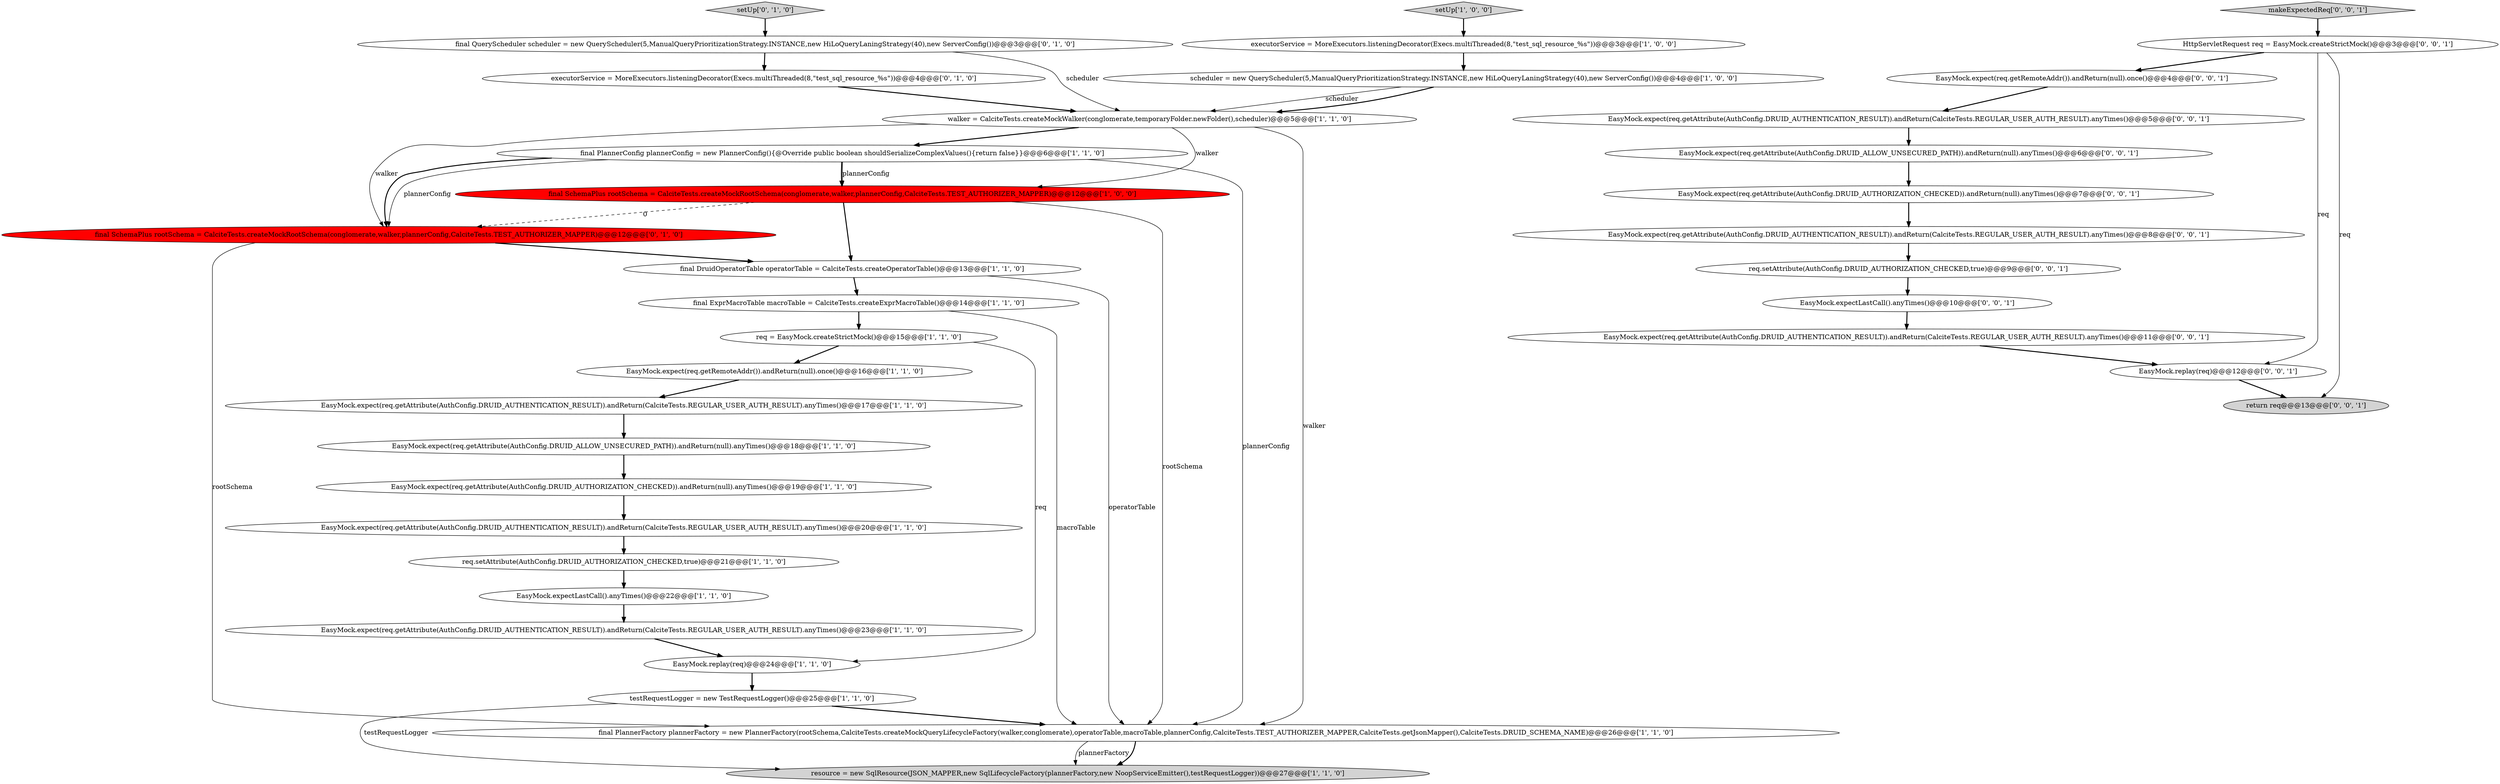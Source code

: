 digraph {
23 [style = filled, label = "executorService = MoreExecutors.listeningDecorator(Execs.multiThreaded(8,\"test_sql_resource_%s\"))@@@4@@@['0', '1', '0']", fillcolor = white, shape = ellipse image = "AAA0AAABBB2BBB"];
32 [style = filled, label = "EasyMock.expect(req.getAttribute(AuthConfig.DRUID_AUTHENTICATION_RESULT)).andReturn(CalciteTests.REGULAR_USER_AUTH_RESULT).anyTimes()@@@11@@@['0', '0', '1']", fillcolor = white, shape = ellipse image = "AAA0AAABBB3BBB"];
26 [style = filled, label = "EasyMock.expect(req.getAttribute(AuthConfig.DRUID_ALLOW_UNSECURED_PATH)).andReturn(null).anyTimes()@@@6@@@['0', '0', '1']", fillcolor = white, shape = ellipse image = "AAA0AAABBB3BBB"];
10 [style = filled, label = "testRequestLogger = new TestRequestLogger()@@@25@@@['1', '1', '0']", fillcolor = white, shape = ellipse image = "AAA0AAABBB1BBB"];
29 [style = filled, label = "EasyMock.expect(req.getAttribute(AuthConfig.DRUID_AUTHORIZATION_CHECKED)).andReturn(null).anyTimes()@@@7@@@['0', '0', '1']", fillcolor = white, shape = ellipse image = "AAA0AAABBB3BBB"];
2 [style = filled, label = "EasyMock.expect(req.getAttribute(AuthConfig.DRUID_ALLOW_UNSECURED_PATH)).andReturn(null).anyTimes()@@@18@@@['1', '1', '0']", fillcolor = white, shape = ellipse image = "AAA0AAABBB1BBB"];
27 [style = filled, label = "EasyMock.expect(req.getRemoteAddr()).andReturn(null).once()@@@4@@@['0', '0', '1']", fillcolor = white, shape = ellipse image = "AAA0AAABBB3BBB"];
13 [style = filled, label = "final ExprMacroTable macroTable = CalciteTests.createExprMacroTable()@@@14@@@['1', '1', '0']", fillcolor = white, shape = ellipse image = "AAA0AAABBB1BBB"];
21 [style = filled, label = "setUp['0', '1', '0']", fillcolor = lightgray, shape = diamond image = "AAA0AAABBB2BBB"];
34 [style = filled, label = "return req@@@13@@@['0', '0', '1']", fillcolor = lightgray, shape = ellipse image = "AAA0AAABBB3BBB"];
1 [style = filled, label = "final PlannerConfig plannerConfig = new PlannerConfig(){@Override public boolean shouldSerializeComplexValues(){return false}}@@@6@@@['1', '1', '0']", fillcolor = white, shape = ellipse image = "AAA0AAABBB1BBB"];
9 [style = filled, label = "EasyMock.replay(req)@@@24@@@['1', '1', '0']", fillcolor = white, shape = ellipse image = "AAA0AAABBB1BBB"];
11 [style = filled, label = "req = EasyMock.createStrictMock()@@@15@@@['1', '1', '0']", fillcolor = white, shape = ellipse image = "AAA0AAABBB1BBB"];
6 [style = filled, label = "EasyMock.expectLastCall().anyTimes()@@@22@@@['1', '1', '0']", fillcolor = white, shape = ellipse image = "AAA0AAABBB1BBB"];
24 [style = filled, label = "final SchemaPlus rootSchema = CalciteTests.createMockRootSchema(conglomerate,walker,plannerConfig,CalciteTests.TEST_AUTHORIZER_MAPPER)@@@12@@@['0', '1', '0']", fillcolor = red, shape = ellipse image = "AAA1AAABBB2BBB"];
19 [style = filled, label = "EasyMock.expect(req.getRemoteAddr()).andReturn(null).once()@@@16@@@['1', '1', '0']", fillcolor = white, shape = ellipse image = "AAA0AAABBB1BBB"];
16 [style = filled, label = "req.setAttribute(AuthConfig.DRUID_AUTHORIZATION_CHECKED,true)@@@21@@@['1', '1', '0']", fillcolor = white, shape = ellipse image = "AAA0AAABBB1BBB"];
7 [style = filled, label = "final PlannerFactory plannerFactory = new PlannerFactory(rootSchema,CalciteTests.createMockQueryLifecycleFactory(walker,conglomerate),operatorTable,macroTable,plannerConfig,CalciteTests.TEST_AUTHORIZER_MAPPER,CalciteTests.getJsonMapper(),CalciteTests.DRUID_SCHEMA_NAME)@@@26@@@['1', '1', '0']", fillcolor = white, shape = ellipse image = "AAA0AAABBB1BBB"];
33 [style = filled, label = "EasyMock.replay(req)@@@12@@@['0', '0', '1']", fillcolor = white, shape = ellipse image = "AAA0AAABBB3BBB"];
0 [style = filled, label = "EasyMock.expect(req.getAttribute(AuthConfig.DRUID_AUTHENTICATION_RESULT)).andReturn(CalciteTests.REGULAR_USER_AUTH_RESULT).anyTimes()@@@17@@@['1', '1', '0']", fillcolor = white, shape = ellipse image = "AAA0AAABBB1BBB"];
28 [style = filled, label = "makeExpectedReq['0', '0', '1']", fillcolor = lightgray, shape = diamond image = "AAA0AAABBB3BBB"];
3 [style = filled, label = "final SchemaPlus rootSchema = CalciteTests.createMockRootSchema(conglomerate,walker,plannerConfig,CalciteTests.TEST_AUTHORIZER_MAPPER)@@@12@@@['1', '0', '0']", fillcolor = red, shape = ellipse image = "AAA1AAABBB1BBB"];
22 [style = filled, label = "final QueryScheduler scheduler = new QueryScheduler(5,ManualQueryPrioritizationStrategy.INSTANCE,new HiLoQueryLaningStrategy(40),new ServerConfig())@@@3@@@['0', '1', '0']", fillcolor = white, shape = ellipse image = "AAA0AAABBB2BBB"];
35 [style = filled, label = "HttpServletRequest req = EasyMock.createStrictMock()@@@3@@@['0', '0', '1']", fillcolor = white, shape = ellipse image = "AAA0AAABBB3BBB"];
14 [style = filled, label = "resource = new SqlResource(JSON_MAPPER,new SqlLifecycleFactory(plannerFactory,new NoopServiceEmitter(),testRequestLogger))@@@27@@@['1', '1', '0']", fillcolor = lightgray, shape = ellipse image = "AAA0AAABBB1BBB"];
30 [style = filled, label = "EasyMock.expect(req.getAttribute(AuthConfig.DRUID_AUTHENTICATION_RESULT)).andReturn(CalciteTests.REGULAR_USER_AUTH_RESULT).anyTimes()@@@5@@@['0', '0', '1']", fillcolor = white, shape = ellipse image = "AAA0AAABBB3BBB"];
20 [style = filled, label = "EasyMock.expect(req.getAttribute(AuthConfig.DRUID_AUTHENTICATION_RESULT)).andReturn(CalciteTests.REGULAR_USER_AUTH_RESULT).anyTimes()@@@20@@@['1', '1', '0']", fillcolor = white, shape = ellipse image = "AAA0AAABBB1BBB"];
12 [style = filled, label = "EasyMock.expect(req.getAttribute(AuthConfig.DRUID_AUTHORIZATION_CHECKED)).andReturn(null).anyTimes()@@@19@@@['1', '1', '0']", fillcolor = white, shape = ellipse image = "AAA0AAABBB1BBB"];
5 [style = filled, label = "final DruidOperatorTable operatorTable = CalciteTests.createOperatorTable()@@@13@@@['1', '1', '0']", fillcolor = white, shape = ellipse image = "AAA0AAABBB1BBB"];
17 [style = filled, label = "scheduler = new QueryScheduler(5,ManualQueryPrioritizationStrategy.INSTANCE,new HiLoQueryLaningStrategy(40),new ServerConfig())@@@4@@@['1', '0', '0']", fillcolor = white, shape = ellipse image = "AAA0AAABBB1BBB"];
8 [style = filled, label = "EasyMock.expect(req.getAttribute(AuthConfig.DRUID_AUTHENTICATION_RESULT)).andReturn(CalciteTests.REGULAR_USER_AUTH_RESULT).anyTimes()@@@23@@@['1', '1', '0']", fillcolor = white, shape = ellipse image = "AAA0AAABBB1BBB"];
25 [style = filled, label = "EasyMock.expectLastCall().anyTimes()@@@10@@@['0', '0', '1']", fillcolor = white, shape = ellipse image = "AAA0AAABBB3BBB"];
36 [style = filled, label = "req.setAttribute(AuthConfig.DRUID_AUTHORIZATION_CHECKED,true)@@@9@@@['0', '0', '1']", fillcolor = white, shape = ellipse image = "AAA0AAABBB3BBB"];
31 [style = filled, label = "EasyMock.expect(req.getAttribute(AuthConfig.DRUID_AUTHENTICATION_RESULT)).andReturn(CalciteTests.REGULAR_USER_AUTH_RESULT).anyTimes()@@@8@@@['0', '0', '1']", fillcolor = white, shape = ellipse image = "AAA0AAABBB3BBB"];
18 [style = filled, label = "setUp['1', '0', '0']", fillcolor = lightgray, shape = diamond image = "AAA0AAABBB1BBB"];
4 [style = filled, label = "executorService = MoreExecutors.listeningDecorator(Execs.multiThreaded(8,\"test_sql_resource_%s\"))@@@3@@@['1', '0', '0']", fillcolor = white, shape = ellipse image = "AAA0AAABBB1BBB"];
15 [style = filled, label = "walker = CalciteTests.createMockWalker(conglomerate,temporaryFolder.newFolder(),scheduler)@@@5@@@['1', '1', '0']", fillcolor = white, shape = ellipse image = "AAA0AAABBB1BBB"];
3->7 [style = solid, label="rootSchema"];
5->7 [style = solid, label="operatorTable"];
35->27 [style = bold, label=""];
11->9 [style = solid, label="req"];
15->7 [style = solid, label="walker"];
4->17 [style = bold, label=""];
24->7 [style = solid, label="rootSchema"];
17->15 [style = solid, label="scheduler"];
7->14 [style = solid, label="plannerFactory"];
15->24 [style = solid, label="walker"];
16->6 [style = bold, label=""];
27->30 [style = bold, label=""];
26->29 [style = bold, label=""];
0->2 [style = bold, label=""];
30->26 [style = bold, label=""];
29->31 [style = bold, label=""];
23->15 [style = bold, label=""];
1->3 [style = bold, label=""];
25->32 [style = bold, label=""];
12->20 [style = bold, label=""];
3->24 [style = dashed, label="0"];
31->36 [style = bold, label=""];
15->3 [style = solid, label="walker"];
9->10 [style = bold, label=""];
13->7 [style = solid, label="macroTable"];
11->19 [style = bold, label=""];
35->34 [style = solid, label="req"];
13->11 [style = bold, label=""];
10->7 [style = bold, label=""];
22->23 [style = bold, label=""];
32->33 [style = bold, label=""];
2->12 [style = bold, label=""];
19->0 [style = bold, label=""];
24->5 [style = bold, label=""];
7->14 [style = bold, label=""];
1->24 [style = solid, label="plannerConfig"];
35->33 [style = solid, label="req"];
28->35 [style = bold, label=""];
3->5 [style = bold, label=""];
36->25 [style = bold, label=""];
20->16 [style = bold, label=""];
18->4 [style = bold, label=""];
1->3 [style = solid, label="plannerConfig"];
21->22 [style = bold, label=""];
22->15 [style = solid, label="scheduler"];
1->24 [style = bold, label=""];
5->13 [style = bold, label=""];
10->14 [style = solid, label="testRequestLogger"];
6->8 [style = bold, label=""];
8->9 [style = bold, label=""];
17->15 [style = bold, label=""];
1->7 [style = solid, label="plannerConfig"];
33->34 [style = bold, label=""];
15->1 [style = bold, label=""];
}
